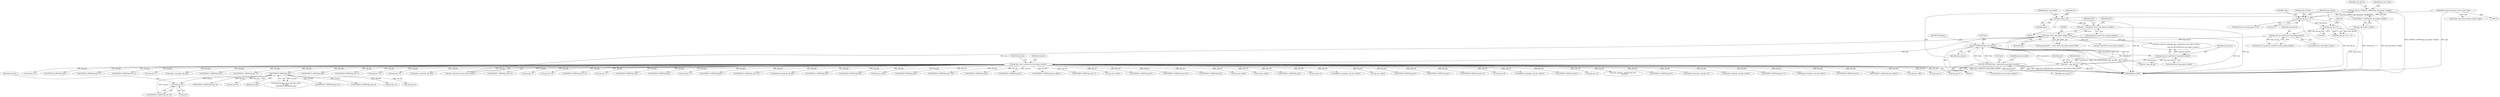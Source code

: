 digraph "0_tcpdump_a25211918f2e790c67d859d20ccf8dbb81da1598@pointer" {
"1000768" [label="(Call,obj_tptr+8)"];
"1000749" [label="(Call,EXTRACT_8BITS(obj_tptr))"];
"1000341" [label="(Call,obj_tptr=tptr+sizeof(struct lmp_object_header))"];
"1000264" [label="(Call,(const struct lmp_object_header *)tptr)"];
"1001901" [label="(Call,tptr+=lmp_obj_len)"];
"1000353" [label="(Call,ND_TCHECK2(*tptr, lmp_obj_len))"];
"1000257" [label="(Call,ND_TCHECK2(*tptr, sizeof(struct lmp_object_header)))"];
"1000349" [label="(Call,lmp_obj_len-sizeof(struct lmp_object_header))"];
"1000331" [label="(Call,lmp_obj_len % 4)"];
"1000320" [label="(Call,lmp_obj_len < 4)"];
"1000267" [label="(Call,lmp_obj_len=EXTRACT_16BITS(lmp_obj_header->length))"];
"1000269" [label="(Call,EXTRACT_16BITS(lmp_obj_header->length))"];
"1001897" [label="(Call,lmp_obj_len-sizeof(struct lmp_object_header))"];
"1000244" [label="(Call,tptr+=sizeof(const struct lmp_common_header))"];
"1000127" [label="(Call,tptr=pptr)"];
"1000112" [label="(MethodParameterIn,register const u_char *pptr)"];
"1001100" [label="(Call,EXTRACT_16BITS(obj_tptr))"];
"1001748" [label="(Call,EXTRACT_8BITS(obj_tptr+3))"];
"1001796" [label="(Call,obj_tptr+12)"];
"1001785" [label="(Call,obj_tptr+10)"];
"1000420" [label="(Call,ipaddr_string(ndo, obj_tptr))"];
"1000768" [label="(Call,obj_tptr+8)"];
"1000264" [label="(Call,(const struct lmp_object_header *)tptr)"];
"1000757" [label="(Call,EXTRACT_32BITS(obj_tptr+4))"];
"1001757" [label="(Call,EXTRACT_16BITS(obj_tptr+4))"];
"1000257" [label="(Call,ND_TCHECK2(*tptr, sizeof(struct lmp_object_header)))"];
"1001858" [label="(Call,obj_tptr+3)"];
"1001758" [label="(Call,obj_tptr+4)"];
"1000129" [label="(Identifier,pptr)"];
"1000804" [label="(Call,EXTRACT_8BITS(obj_tptr))"];
"1001857" [label="(Call,EXTRACT_8BITS(obj_tptr+3))"];
"1000127" [label="(Call,tptr=pptr)"];
"1001898" [label="(Identifier,lmp_obj_len)"];
"1001723" [label="(Call,EXTRACT_8BITS(obj_tptr+1))"];
"1001701" [label="(Call,obj_tptr+1)"];
"1000332" [label="(Identifier,lmp_obj_len)"];
"1000553" [label="(Call,ipaddr_string(ndo, obj_tptr))"];
"1001823" [label="(Call,EXTRACT_32BITS(obj_tptr))"];
"1000260" [label="(Call,sizeof(struct lmp_object_header))"];
"1001905" [label="(Identifier,tlen)"];
"1000132" [label="(Call,(const struct lmp_common_header *)pptr)"];
"1000268" [label="(Identifier,lmp_obj_len)"];
"1000246" [label="(Call,sizeof(const struct lmp_common_header))"];
"1000322" [label="(Literal,4)"];
"1000131" [label="(Identifier,lmp_com_header)"];
"1000270" [label="(Call,lmp_obj_header->length)"];
"1000258" [label="(Call,*tptr)"];
"1000330" [label="(Call,(lmp_obj_len % 4) != 0)"];
"1001897" [label="(Call,lmp_obj_len-sizeof(struct lmp_object_header))"];
"1000769" [label="(Identifier,obj_tptr)"];
"1000770" [label="(Literal,8)"];
"1001775" [label="(Call,EXTRACT_16BITS(obj_tptr+8))"];
"1001913" [label="(MethodReturn,RET)"];
"1001705" [label="(Call,obj_tptr+1)"];
"1001800" [label="(Call,obj_tptr+12)"];
"1001736" [label="(Call,EXTRACT_8BITS(obj_tptr+2))"];
"1001720" [label="(Call,obj_tptr+1)"];
"1001649" [label="(Call,EXTRACT_8BITS(obj_tptr))"];
"1001902" [label="(Identifier,tptr)"];
"1000333" [label="(Literal,4)"];
"1001903" [label="(Identifier,lmp_obj_len)"];
"1000922" [label="(Call,EXTRACT_8BITS(obj_tptr))"];
"1000341" [label="(Call,obj_tptr=tptr+sizeof(struct lmp_object_header))"];
"1001724" [label="(Call,obj_tptr+1)"];
"1000387" [label="(Call,EXTRACT_32BITS(obj_tptr))"];
"1000326" [label="(Identifier,ndo)"];
"1000245" [label="(Identifier,tptr)"];
"1001799" [label="(Call,EXTRACT_32BITS(obj_tptr+12))"];
"1000350" [label="(Identifier,lmp_obj_len)"];
"1000334" [label="(Literal,0)"];
"1000444" [label="(Call,ip6addr_string(ndo, obj_tptr))"];
"1000263" [label="(Identifier,lmp_obj_header)"];
"1001890" [label="(Call,print_unknown_data(ndo,tptr+sizeof(struct lmp_object_header),\"\n\t    \",\n                               lmp_obj_len-sizeof(struct lmp_object_header)))"];
"1001901" [label="(Call,tptr+=lmp_obj_len)"];
"1001132" [label="(Call,EXTRACT_32BITS(obj_tptr))"];
"1000267" [label="(Call,lmp_obj_len=EXTRACT_16BITS(lmp_obj_header->length))"];
"1001618" [label="(Call,EXTRACT_32BITS(obj_tptr))"];
"1001528" [label="(Call,obj_tptr+offset)"];
"1001674" [label="(Call,EXTRACT_8BITS(obj_tptr))"];
"1000758" [label="(Call,obj_tptr+4)"];
"1001784" [label="(Call,EXTRACT_16BITS(obj_tptr+10))"];
"1000114" [label="(Block,)"];
"1000499" [label="(Call,EXTRACT_32BITS(obj_tptr))"];
"1000585" [label="(Call,EXTRACT_16BITS(obj_tptr))"];
"1001556" [label="(Call,EXTRACT_32BITS(obj_tptr+offset))"];
"1000750" [label="(Identifier,obj_tptr)"];
"1000343" [label="(Call,tptr+sizeof(struct lmp_object_header))"];
"1000342" [label="(Identifier,obj_tptr)"];
"1001719" [label="(Call,EXTRACT_8BITS(obj_tptr+1))"];
"1001498" [label="(Call,obj_tptr+offset)"];
"1000746" [label="(Call,bittok2str(lmp_obj_te_link_flag_values,\n\t\t\t\"none\",\n\t\t\tEXTRACT_8BITS(obj_tptr)))"];
"1000521" [label="(Call,EXTRACT_32BITS(obj_tptr))"];
"1000269" [label="(Call,EXTRACT_16BITS(lmp_obj_header->length))"];
"1000266" [label="(Identifier,tptr)"];
"1000771" [label="(Call,EXTRACT_32BITS(obj_tptr+8))"];
"1001766" [label="(Call,EXTRACT_16BITS(obj_tptr+6))"];
"1000468" [label="(Call,EXTRACT_32BITS(obj_tptr))"];
"1000244" [label="(Call,tptr+=sizeof(const struct lmp_common_header))"];
"1000762" [label="(Call,EXTRACT_32BITS(obj_tptr+4))"];
"1001163" [label="(Call,obj_tptr+offset)"];
"1000351" [label="(Call,sizeof(struct lmp_object_header))"];
"1000112" [label="(MethodParameterIn,register const u_char *pptr)"];
"1001904" [label="(Call,tlen-=lmp_obj_len)"];
"1001272" [label="(Call,obj_tptr+offset)"];
"1000349" [label="(Call,lmp_obj_len-sizeof(struct lmp_object_header))"];
"1000988" [label="(Call,EXTRACT_16BITS(obj_tptr))"];
"1001737" [label="(Call,obj_tptr+2)"];
"1001270" [label="(Call,ip6addr_string(ndo, obj_tptr+offset))"];
"1000767" [label="(Call,EXTRACT_32BITS(obj_tptr+8))"];
"1001380" [label="(Call,obj_tptr+offset)"];
"1000262" [label="(Call,lmp_obj_header = (const struct lmp_object_header *)tptr)"];
"1000347" [label="(Call,obj_tlen=lmp_obj_len-sizeof(struct lmp_object_header))"];
"1000320" [label="(Call,lmp_obj_len < 4)"];
"1001892" [label="(Call,tptr+sizeof(struct lmp_object_header))"];
"1001899" [label="(Call,sizeof(struct lmp_object_header))"];
"1000653" [label="(Call,EXTRACT_8BITS(obj_tptr))"];
"1001596" [label="(Call,EXTRACT_32BITS(obj_tptr))"];
"1001700" [label="(Call,EXTRACT_8BITS(obj_tptr+1))"];
"1001776" [label="(Call,obj_tptr+8)"];
"1000128" [label="(Identifier,tptr)"];
"1000348" [label="(Identifier,obj_tlen)"];
"1000321" [label="(Identifier,lmp_obj_len)"];
"1001526" [label="(Call,ip6addr_string(ndo, obj_tptr+offset))"];
"1000863" [label="(Call,EXTRACT_8BITS(obj_tptr))"];
"1000354" [label="(Call,*tptr)"];
"1001767" [label="(Call,obj_tptr+6)"];
"1000256" [label="(Block,)"];
"1001874" [label="(Call,print_unknown_data(ndo,obj_tptr,\"\n\t    \",obj_tlen))"];
"1000618" [label="(Call,EXTRACT_32BITS(obj_tptr))"];
"1001794" [label="(Call,ipaddr_string(ndo, obj_tptr+12))"];
"1000249" [label="(Identifier,tlen)"];
"1001161" [label="(Call,ipaddr_string(ndo, obj_tptr+offset))"];
"1000356" [label="(Identifier,lmp_obj_len)"];
"1000749" [label="(Call,EXTRACT_8BITS(obj_tptr))"];
"1000358" [label="(Identifier,hexdump)"];
"1000772" [label="(Call,obj_tptr+8)"];
"1001704" [label="(Call,EXTRACT_8BITS(obj_tptr+1))"];
"1000763" [label="(Call,obj_tptr+4)"];
"1000331" [label="(Call,lmp_obj_len % 4)"];
"1000319" [label="(ControlStructure,if (lmp_obj_len < 4))"];
"1001496" [label="(Call,ipaddr_string(ndo, obj_tptr+offset))"];
"1000701" [label="(Call,EXTRACT_8BITS(obj_tptr))"];
"1001379" [label="(Call,EXTRACT_32BITS(obj_tptr+offset))"];
"1000353" [label="(Call,ND_TCHECK2(*tptr, lmp_obj_len))"];
"1001557" [label="(Call,obj_tptr+offset)"];
"1000274" [label="(Identifier,lmp_obj_ctype)"];
"1001749" [label="(Call,obj_tptr+3)"];
"1000768" -> "1000767"  [label="AST: "];
"1000768" -> "1000770"  [label="CFG: "];
"1000769" -> "1000768"  [label="AST: "];
"1000770" -> "1000768"  [label="AST: "];
"1000767" -> "1000768"  [label="CFG: "];
"1000749" -> "1000768"  [label="DDG: obj_tptr"];
"1000749" -> "1000746"  [label="AST: "];
"1000749" -> "1000750"  [label="CFG: "];
"1000750" -> "1000749"  [label="AST: "];
"1000746" -> "1000749"  [label="CFG: "];
"1000749" -> "1000746"  [label="DDG: obj_tptr"];
"1000341" -> "1000749"  [label="DDG: obj_tptr"];
"1000749" -> "1000757"  [label="DDG: obj_tptr"];
"1000749" -> "1000758"  [label="DDG: obj_tptr"];
"1000749" -> "1000762"  [label="DDG: obj_tptr"];
"1000749" -> "1000763"  [label="DDG: obj_tptr"];
"1000749" -> "1000767"  [label="DDG: obj_tptr"];
"1000749" -> "1000771"  [label="DDG: obj_tptr"];
"1000749" -> "1000772"  [label="DDG: obj_tptr"];
"1000341" -> "1000256"  [label="AST: "];
"1000341" -> "1000343"  [label="CFG: "];
"1000342" -> "1000341"  [label="AST: "];
"1000343" -> "1000341"  [label="AST: "];
"1000348" -> "1000341"  [label="CFG: "];
"1000341" -> "1001913"  [label="DDG: tptr+sizeof(struct lmp_object_header)"];
"1000341" -> "1001913"  [label="DDG: obj_tptr"];
"1000264" -> "1000341"  [label="DDG: tptr"];
"1000341" -> "1000387"  [label="DDG: obj_tptr"];
"1000341" -> "1000420"  [label="DDG: obj_tptr"];
"1000341" -> "1000444"  [label="DDG: obj_tptr"];
"1000341" -> "1000468"  [label="DDG: obj_tptr"];
"1000341" -> "1000499"  [label="DDG: obj_tptr"];
"1000341" -> "1000521"  [label="DDG: obj_tptr"];
"1000341" -> "1000553"  [label="DDG: obj_tptr"];
"1000341" -> "1000585"  [label="DDG: obj_tptr"];
"1000341" -> "1000618"  [label="DDG: obj_tptr"];
"1000341" -> "1000653"  [label="DDG: obj_tptr"];
"1000341" -> "1000701"  [label="DDG: obj_tptr"];
"1000341" -> "1000804"  [label="DDG: obj_tptr"];
"1000341" -> "1000863"  [label="DDG: obj_tptr"];
"1000341" -> "1000922"  [label="DDG: obj_tptr"];
"1000341" -> "1000988"  [label="DDG: obj_tptr"];
"1000341" -> "1001100"  [label="DDG: obj_tptr"];
"1000341" -> "1001132"  [label="DDG: obj_tptr"];
"1000341" -> "1001161"  [label="DDG: obj_tptr"];
"1000341" -> "1001163"  [label="DDG: obj_tptr"];
"1000341" -> "1001270"  [label="DDG: obj_tptr"];
"1000341" -> "1001272"  [label="DDG: obj_tptr"];
"1000341" -> "1001379"  [label="DDG: obj_tptr"];
"1000341" -> "1001380"  [label="DDG: obj_tptr"];
"1000341" -> "1001496"  [label="DDG: obj_tptr"];
"1000341" -> "1001498"  [label="DDG: obj_tptr"];
"1000341" -> "1001526"  [label="DDG: obj_tptr"];
"1000341" -> "1001528"  [label="DDG: obj_tptr"];
"1000341" -> "1001556"  [label="DDG: obj_tptr"];
"1000341" -> "1001557"  [label="DDG: obj_tptr"];
"1000341" -> "1001596"  [label="DDG: obj_tptr"];
"1000341" -> "1001618"  [label="DDG: obj_tptr"];
"1000341" -> "1001649"  [label="DDG: obj_tptr"];
"1000341" -> "1001674"  [label="DDG: obj_tptr"];
"1000341" -> "1001700"  [label="DDG: obj_tptr"];
"1000341" -> "1001701"  [label="DDG: obj_tptr"];
"1000341" -> "1001704"  [label="DDG: obj_tptr"];
"1000341" -> "1001705"  [label="DDG: obj_tptr"];
"1000341" -> "1001719"  [label="DDG: obj_tptr"];
"1000341" -> "1001720"  [label="DDG: obj_tptr"];
"1000341" -> "1001723"  [label="DDG: obj_tptr"];
"1000341" -> "1001724"  [label="DDG: obj_tptr"];
"1000341" -> "1001736"  [label="DDG: obj_tptr"];
"1000341" -> "1001737"  [label="DDG: obj_tptr"];
"1000341" -> "1001748"  [label="DDG: obj_tptr"];
"1000341" -> "1001749"  [label="DDG: obj_tptr"];
"1000341" -> "1001757"  [label="DDG: obj_tptr"];
"1000341" -> "1001758"  [label="DDG: obj_tptr"];
"1000341" -> "1001766"  [label="DDG: obj_tptr"];
"1000341" -> "1001767"  [label="DDG: obj_tptr"];
"1000341" -> "1001775"  [label="DDG: obj_tptr"];
"1000341" -> "1001776"  [label="DDG: obj_tptr"];
"1000341" -> "1001784"  [label="DDG: obj_tptr"];
"1000341" -> "1001785"  [label="DDG: obj_tptr"];
"1000341" -> "1001794"  [label="DDG: obj_tptr"];
"1000341" -> "1001796"  [label="DDG: obj_tptr"];
"1000341" -> "1001799"  [label="DDG: obj_tptr"];
"1000341" -> "1001800"  [label="DDG: obj_tptr"];
"1000341" -> "1001823"  [label="DDG: obj_tptr"];
"1000341" -> "1001857"  [label="DDG: obj_tptr"];
"1000341" -> "1001858"  [label="DDG: obj_tptr"];
"1000341" -> "1001874"  [label="DDG: obj_tptr"];
"1000264" -> "1000262"  [label="AST: "];
"1000264" -> "1000266"  [label="CFG: "];
"1000265" -> "1000264"  [label="AST: "];
"1000266" -> "1000264"  [label="AST: "];
"1000262" -> "1000264"  [label="CFG: "];
"1000264" -> "1001913"  [label="DDG: tptr"];
"1000264" -> "1000262"  [label="DDG: tptr"];
"1001901" -> "1000264"  [label="DDG: tptr"];
"1000244" -> "1000264"  [label="DDG: tptr"];
"1000264" -> "1000343"  [label="DDG: tptr"];
"1000264" -> "1001890"  [label="DDG: tptr"];
"1000264" -> "1001892"  [label="DDG: tptr"];
"1000264" -> "1001901"  [label="DDG: tptr"];
"1001901" -> "1000256"  [label="AST: "];
"1001901" -> "1001903"  [label="CFG: "];
"1001902" -> "1001901"  [label="AST: "];
"1001903" -> "1001901"  [label="AST: "];
"1001905" -> "1001901"  [label="CFG: "];
"1001901" -> "1001913"  [label="DDG: tptr"];
"1000353" -> "1001901"  [label="DDG: lmp_obj_len"];
"1001897" -> "1001901"  [label="DDG: lmp_obj_len"];
"1000353" -> "1000256"  [label="AST: "];
"1000353" -> "1000356"  [label="CFG: "];
"1000354" -> "1000353"  [label="AST: "];
"1000356" -> "1000353"  [label="AST: "];
"1000358" -> "1000353"  [label="CFG: "];
"1000353" -> "1001913"  [label="DDG: lmp_obj_len"];
"1000353" -> "1001913"  [label="DDG: ND_TCHECK2(*tptr, lmp_obj_len)"];
"1000353" -> "1001913"  [label="DDG: *tptr"];
"1000353" -> "1000257"  [label="DDG: *tptr"];
"1000257" -> "1000353"  [label="DDG: *tptr"];
"1000349" -> "1000353"  [label="DDG: lmp_obj_len"];
"1000353" -> "1001897"  [label="DDG: lmp_obj_len"];
"1000353" -> "1001904"  [label="DDG: lmp_obj_len"];
"1000257" -> "1000256"  [label="AST: "];
"1000257" -> "1000260"  [label="CFG: "];
"1000258" -> "1000257"  [label="AST: "];
"1000260" -> "1000257"  [label="AST: "];
"1000263" -> "1000257"  [label="CFG: "];
"1000257" -> "1001913"  [label="DDG: *tptr"];
"1000257" -> "1001913"  [label="DDG: ND_TCHECK2(*tptr, sizeof(struct lmp_object_header))"];
"1000349" -> "1000347"  [label="AST: "];
"1000349" -> "1000351"  [label="CFG: "];
"1000350" -> "1000349"  [label="AST: "];
"1000351" -> "1000349"  [label="AST: "];
"1000347" -> "1000349"  [label="CFG: "];
"1000349" -> "1000347"  [label="DDG: lmp_obj_len"];
"1000331" -> "1000349"  [label="DDG: lmp_obj_len"];
"1000331" -> "1000330"  [label="AST: "];
"1000331" -> "1000333"  [label="CFG: "];
"1000332" -> "1000331"  [label="AST: "];
"1000333" -> "1000331"  [label="AST: "];
"1000334" -> "1000331"  [label="CFG: "];
"1000331" -> "1001913"  [label="DDG: lmp_obj_len"];
"1000331" -> "1000330"  [label="DDG: lmp_obj_len"];
"1000331" -> "1000330"  [label="DDG: 4"];
"1000320" -> "1000331"  [label="DDG: lmp_obj_len"];
"1000320" -> "1000319"  [label="AST: "];
"1000320" -> "1000322"  [label="CFG: "];
"1000321" -> "1000320"  [label="AST: "];
"1000322" -> "1000320"  [label="AST: "];
"1000326" -> "1000320"  [label="CFG: "];
"1000332" -> "1000320"  [label="CFG: "];
"1000320" -> "1001913"  [label="DDG: lmp_obj_len"];
"1000320" -> "1001913"  [label="DDG: lmp_obj_len < 4"];
"1000267" -> "1000320"  [label="DDG: lmp_obj_len"];
"1000267" -> "1000256"  [label="AST: "];
"1000267" -> "1000269"  [label="CFG: "];
"1000268" -> "1000267"  [label="AST: "];
"1000269" -> "1000267"  [label="AST: "];
"1000274" -> "1000267"  [label="CFG: "];
"1000267" -> "1001913"  [label="DDG: EXTRACT_16BITS(lmp_obj_header->length)"];
"1000269" -> "1000267"  [label="DDG: lmp_obj_header->length"];
"1000269" -> "1000270"  [label="CFG: "];
"1000270" -> "1000269"  [label="AST: "];
"1000269" -> "1001913"  [label="DDG: lmp_obj_header->length"];
"1001897" -> "1001890"  [label="AST: "];
"1001897" -> "1001899"  [label="CFG: "];
"1001898" -> "1001897"  [label="AST: "];
"1001899" -> "1001897"  [label="AST: "];
"1001890" -> "1001897"  [label="CFG: "];
"1001897" -> "1001890"  [label="DDG: lmp_obj_len"];
"1001897" -> "1001904"  [label="DDG: lmp_obj_len"];
"1000244" -> "1000114"  [label="AST: "];
"1000244" -> "1000246"  [label="CFG: "];
"1000245" -> "1000244"  [label="AST: "];
"1000246" -> "1000244"  [label="AST: "];
"1000249" -> "1000244"  [label="CFG: "];
"1000244" -> "1001913"  [label="DDG: tptr"];
"1000127" -> "1000244"  [label="DDG: tptr"];
"1000127" -> "1000114"  [label="AST: "];
"1000127" -> "1000129"  [label="CFG: "];
"1000128" -> "1000127"  [label="AST: "];
"1000129" -> "1000127"  [label="AST: "];
"1000131" -> "1000127"  [label="CFG: "];
"1000127" -> "1001913"  [label="DDG: tptr"];
"1000112" -> "1000127"  [label="DDG: pptr"];
"1000112" -> "1000110"  [label="AST: "];
"1000112" -> "1001913"  [label="DDG: pptr"];
"1000112" -> "1000132"  [label="DDG: pptr"];
}
